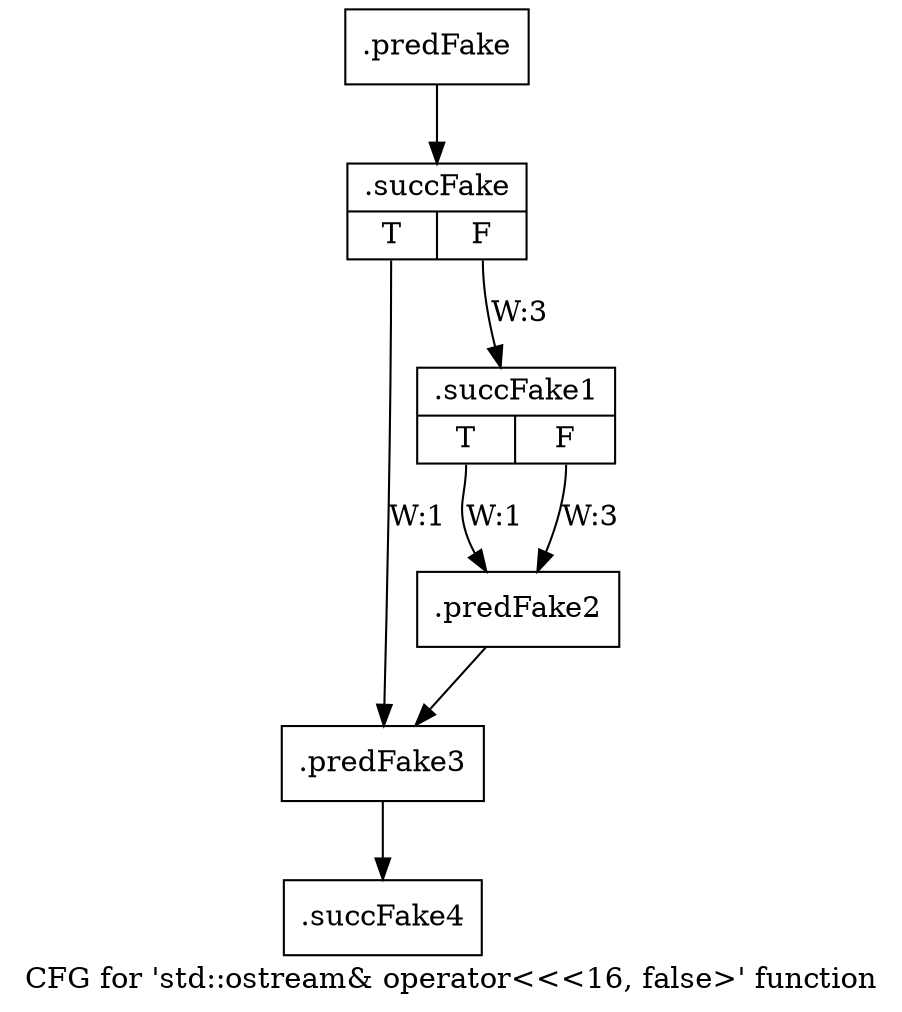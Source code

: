 digraph "CFG for 'std::ostream& operator\<\<\<16, false\>' function" {
	label="CFG for 'std::ostream& operator\<\<\<16, false\>' function";

	Node0x5244740 [shape=record,filename="",linenumber="",label="{.predFake}"];
	Node0x5244740 -> Node0x4f89670[ callList="" memoryops="" filename="/mnt/xilinx/Vitis_HLS/2021.2/include/ap_int_base.h" execusionnum="2"];
	Node0x4f89670 [shape=record,filename="/mnt/xilinx/Vitis_HLS/2021.2/include/ap_int_base.h",linenumber="1493",label="{.succFake|{<s0>T|<s1>F}}"];
	Node0x4f89670:s0 -> Node0x524ccf0[label="W:1" callList="" memoryops="" filename="/mnt/xilinx/Vitis_HLS/2021.2/include/ap_int_base.h" execusionnum="0"];
	Node0x4f89670:s1 -> Node0x4f899f0[label="W:3" callList="" memoryops="" filename="/mnt/xilinx/Vitis_HLS/2021.2/include/ap_int_base.h" execusionnum="2"];
	Node0x4f899f0 [shape=record,filename="/mnt/xilinx/Vitis_HLS/2021.2/include/ap_int_base.h",linenumber="1495",label="{.succFake1|{<s0>T|<s1>F}}"];
	Node0x4f899f0:s0 -> Node0x524cca0[label="W:1" callList="" memoryops="" filename="/mnt/xilinx/Vitis_HLS/2021.2/include/ap_int_base.h" execusionnum="0"];
	Node0x4f899f0:s1 -> Node0x524cca0[label="W:3" callList="" memoryops="" filename="/mnt/xilinx/Vitis_HLS/2021.2/include/ap_int_base.h" execusionnum="2"];
	Node0x524cca0 [shape=record,filename="",linenumber="",label="{.predFake2}"];
	Node0x524cca0 -> Node0x524ccf0[ callList="" memoryops="" filename="" execusionnum="2"];
	Node0x524ccf0 [shape=record,filename="/mnt/xilinx/Vitis_HLS/2021.2/include/ap_int_base.h",linenumber="1500",label="{.predFake3}"];
	Node0x524ccf0 -> Node0x4f89fd0[ callList="" memoryops="" filename="/mnt/xilinx/Vitis_HLS/2021.2/include/ap_int_base.h" execusionnum="2"];
	Node0x4f89fd0 [shape=record,filename="/mnt/xilinx/Vitis_HLS/2021.2/include/ap_int_base.h",linenumber="1500",label="{.succFake4}"];
}
